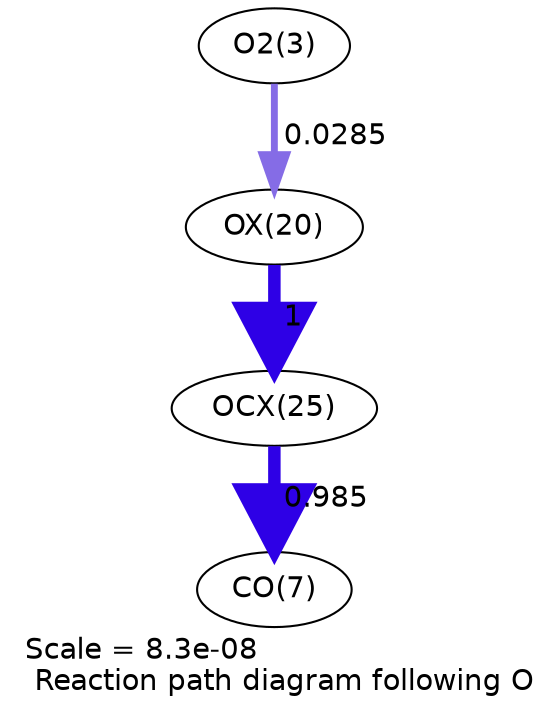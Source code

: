 digraph reaction_paths {
center=1;
s5 -> s26[fontname="Helvetica", penwidth=3.31, arrowsize=1.66, color="0.7, 0.528, 0.9"
, label=" 0.0285"];
s26 -> s31[fontname="Helvetica", penwidth=6, arrowsize=3, color="0.7, 1.5, 0.9"
, label=" 1"];
s31 -> s9[fontname="Helvetica", penwidth=5.99, arrowsize=2.99, color="0.7, 1.49, 0.9"
, label=" 0.985"];
s5 [ fontname="Helvetica", label="O2(3)"];
s9 [ fontname="Helvetica", label="CO(7)"];
s26 [ fontname="Helvetica", label="OX(20)"];
s31 [ fontname="Helvetica", label="OCX(25)"];
 label = "Scale = 8.3e-08\l Reaction path diagram following O";
 fontname = "Helvetica";
}
